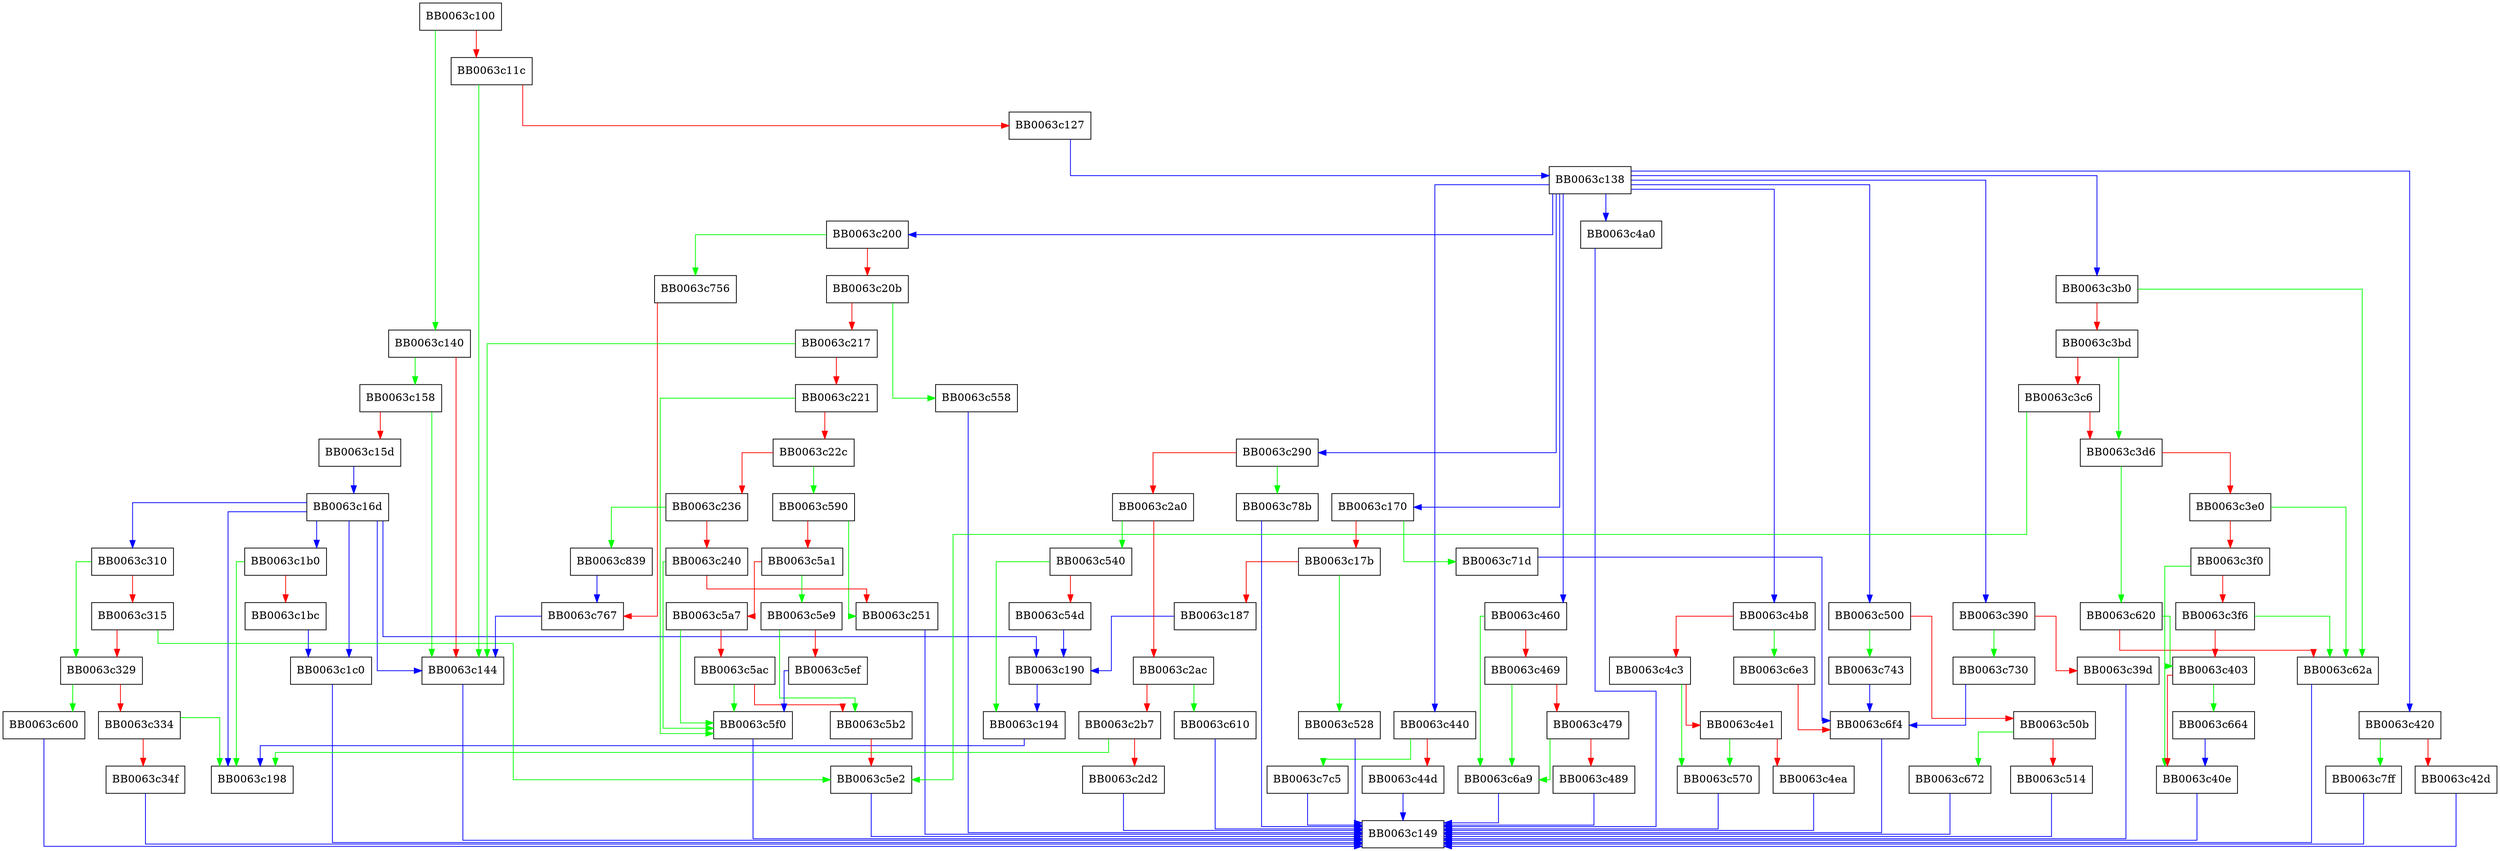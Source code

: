 digraph pkey_rsa_ctrl {
  node [shape="box"];
  graph [splines=ortho];
  BB0063c100 -> BB0063c140 [color="green"];
  BB0063c100 -> BB0063c11c [color="red"];
  BB0063c11c -> BB0063c144 [color="green"];
  BB0063c11c -> BB0063c127 [color="red"];
  BB0063c127 -> BB0063c138 [color="blue"];
  BB0063c138 -> BB0063c3b0 [color="blue"];
  BB0063c138 -> BB0063c200 [color="blue"];
  BB0063c138 -> BB0063c440 [color="blue"];
  BB0063c138 -> BB0063c460 [color="blue"];
  BB0063c138 -> BB0063c290 [color="blue"];
  BB0063c138 -> BB0063c4a0 [color="blue"];
  BB0063c138 -> BB0063c170 [color="blue"];
  BB0063c138 -> BB0063c4b8 [color="blue"];
  BB0063c138 -> BB0063c500 [color="blue"];
  BB0063c138 -> BB0063c420 [color="blue"];
  BB0063c138 -> BB0063c390 [color="blue"];
  BB0063c140 -> BB0063c158 [color="green"];
  BB0063c140 -> BB0063c144 [color="red"];
  BB0063c144 -> BB0063c149 [color="blue"];
  BB0063c158 -> BB0063c144 [color="green"];
  BB0063c158 -> BB0063c15d [color="red"];
  BB0063c15d -> BB0063c16d [color="blue"];
  BB0063c16d -> BB0063c310 [color="blue"];
  BB0063c16d -> BB0063c1c0 [color="blue"];
  BB0063c16d -> BB0063c1b0 [color="blue"];
  BB0063c16d -> BB0063c198 [color="blue"];
  BB0063c16d -> BB0063c144 [color="blue"];
  BB0063c16d -> BB0063c190 [color="blue"];
  BB0063c170 -> BB0063c71d [color="green"];
  BB0063c170 -> BB0063c17b [color="red"];
  BB0063c17b -> BB0063c528 [color="green"];
  BB0063c17b -> BB0063c187 [color="red"];
  BB0063c187 -> BB0063c190 [color="blue"];
  BB0063c190 -> BB0063c194 [color="blue"];
  BB0063c194 -> BB0063c198 [color="blue"];
  BB0063c1b0 -> BB0063c198 [color="green"];
  BB0063c1b0 -> BB0063c1bc [color="red"];
  BB0063c1bc -> BB0063c1c0 [color="blue"];
  BB0063c1c0 -> BB0063c149 [color="blue"];
  BB0063c200 -> BB0063c756 [color="green"];
  BB0063c200 -> BB0063c20b [color="red"];
  BB0063c20b -> BB0063c558 [color="green"];
  BB0063c20b -> BB0063c217 [color="red"];
  BB0063c217 -> BB0063c144 [color="green"];
  BB0063c217 -> BB0063c221 [color="red"];
  BB0063c221 -> BB0063c5f0 [color="green"];
  BB0063c221 -> BB0063c22c [color="red"];
  BB0063c22c -> BB0063c590 [color="green"];
  BB0063c22c -> BB0063c236 [color="red"];
  BB0063c236 -> BB0063c839 [color="green"];
  BB0063c236 -> BB0063c240 [color="red"];
  BB0063c240 -> BB0063c5f0 [color="green"];
  BB0063c240 -> BB0063c251 [color="red"];
  BB0063c251 -> BB0063c149 [color="blue"];
  BB0063c290 -> BB0063c78b [color="green"];
  BB0063c290 -> BB0063c2a0 [color="red"];
  BB0063c2a0 -> BB0063c540 [color="green"];
  BB0063c2a0 -> BB0063c2ac [color="red"];
  BB0063c2ac -> BB0063c610 [color="green"];
  BB0063c2ac -> BB0063c2b7 [color="red"];
  BB0063c2b7 -> BB0063c198 [color="green"];
  BB0063c2b7 -> BB0063c2d2 [color="red"];
  BB0063c2d2 -> BB0063c149 [color="blue"];
  BB0063c310 -> BB0063c329 [color="green"];
  BB0063c310 -> BB0063c315 [color="red"];
  BB0063c315 -> BB0063c5e2 [color="green"];
  BB0063c315 -> BB0063c329 [color="red"];
  BB0063c329 -> BB0063c600 [color="green"];
  BB0063c329 -> BB0063c334 [color="red"];
  BB0063c334 -> BB0063c198 [color="green"];
  BB0063c334 -> BB0063c34f [color="red"];
  BB0063c34f -> BB0063c149 [color="blue"];
  BB0063c390 -> BB0063c730 [color="green"];
  BB0063c390 -> BB0063c39d [color="red"];
  BB0063c39d -> BB0063c149 [color="blue"];
  BB0063c3b0 -> BB0063c62a [color="green"];
  BB0063c3b0 -> BB0063c3bd [color="red"];
  BB0063c3bd -> BB0063c3d6 [color="green"];
  BB0063c3bd -> BB0063c3c6 [color="red"];
  BB0063c3c6 -> BB0063c5e2 [color="green"];
  BB0063c3c6 -> BB0063c3d6 [color="red"];
  BB0063c3d6 -> BB0063c620 [color="green"];
  BB0063c3d6 -> BB0063c3e0 [color="red"];
  BB0063c3e0 -> BB0063c62a [color="green"];
  BB0063c3e0 -> BB0063c3f0 [color="red"];
  BB0063c3f0 -> BB0063c40e [color="green"];
  BB0063c3f0 -> BB0063c3f6 [color="red"];
  BB0063c3f6 -> BB0063c62a [color="green"];
  BB0063c3f6 -> BB0063c403 [color="red"];
  BB0063c403 -> BB0063c664 [color="green"];
  BB0063c403 -> BB0063c40e [color="red"];
  BB0063c40e -> BB0063c149 [color="blue"];
  BB0063c420 -> BB0063c7ff [color="green"];
  BB0063c420 -> BB0063c42d [color="red"];
  BB0063c42d -> BB0063c149 [color="blue"];
  BB0063c440 -> BB0063c7c5 [color="green"];
  BB0063c440 -> BB0063c44d [color="red"];
  BB0063c44d -> BB0063c149 [color="blue"];
  BB0063c460 -> BB0063c6a9 [color="green"];
  BB0063c460 -> BB0063c469 [color="red"];
  BB0063c469 -> BB0063c6a9 [color="green"];
  BB0063c469 -> BB0063c479 [color="red"];
  BB0063c479 -> BB0063c6a9 [color="green"];
  BB0063c479 -> BB0063c489 [color="red"];
  BB0063c489 -> BB0063c149 [color="blue"];
  BB0063c4a0 -> BB0063c149 [color="blue"];
  BB0063c4b8 -> BB0063c6e3 [color="green"];
  BB0063c4b8 -> BB0063c4c3 [color="red"];
  BB0063c4c3 -> BB0063c570 [color="green"];
  BB0063c4c3 -> BB0063c4e1 [color="red"];
  BB0063c4e1 -> BB0063c570 [color="green"];
  BB0063c4e1 -> BB0063c4ea [color="red"];
  BB0063c4ea -> BB0063c149 [color="blue"];
  BB0063c500 -> BB0063c743 [color="green"];
  BB0063c500 -> BB0063c50b [color="red"];
  BB0063c50b -> BB0063c672 [color="green"];
  BB0063c50b -> BB0063c514 [color="red"];
  BB0063c514 -> BB0063c149 [color="blue"];
  BB0063c528 -> BB0063c149 [color="blue"];
  BB0063c540 -> BB0063c194 [color="green"];
  BB0063c540 -> BB0063c54d [color="red"];
  BB0063c54d -> BB0063c190 [color="blue"];
  BB0063c558 -> BB0063c149 [color="blue"];
  BB0063c570 -> BB0063c149 [color="blue"];
  BB0063c590 -> BB0063c251 [color="green"];
  BB0063c590 -> BB0063c5a1 [color="red"];
  BB0063c5a1 -> BB0063c5e9 [color="green"];
  BB0063c5a1 -> BB0063c5a7 [color="red"];
  BB0063c5a7 -> BB0063c5f0 [color="green"];
  BB0063c5a7 -> BB0063c5ac [color="red"];
  BB0063c5ac -> BB0063c5f0 [color="green"];
  BB0063c5ac -> BB0063c5b2 [color="red"];
  BB0063c5b2 -> BB0063c5e2 [color="red"];
  BB0063c5e2 -> BB0063c149 [color="blue"];
  BB0063c5e9 -> BB0063c5b2 [color="green"];
  BB0063c5e9 -> BB0063c5ef [color="red"];
  BB0063c5ef -> BB0063c5f0 [color="blue"];
  BB0063c5f0 -> BB0063c149 [color="blue"];
  BB0063c600 -> BB0063c149 [color="blue"];
  BB0063c610 -> BB0063c149 [color="blue"];
  BB0063c620 -> BB0063c403 [color="green"];
  BB0063c620 -> BB0063c62a [color="red"];
  BB0063c62a -> BB0063c149 [color="blue"];
  BB0063c664 -> BB0063c40e [color="blue"];
  BB0063c672 -> BB0063c149 [color="blue"];
  BB0063c6a9 -> BB0063c149 [color="blue"];
  BB0063c6e3 -> BB0063c6f4 [color="red"];
  BB0063c6f4 -> BB0063c149 [color="blue"];
  BB0063c71d -> BB0063c6f4 [color="blue"];
  BB0063c730 -> BB0063c6f4 [color="blue"];
  BB0063c743 -> BB0063c6f4 [color="blue"];
  BB0063c756 -> BB0063c767 [color="red"];
  BB0063c767 -> BB0063c144 [color="blue"];
  BB0063c78b -> BB0063c149 [color="blue"];
  BB0063c7c5 -> BB0063c149 [color="blue"];
  BB0063c7ff -> BB0063c149 [color="blue"];
  BB0063c839 -> BB0063c767 [color="blue"];
}